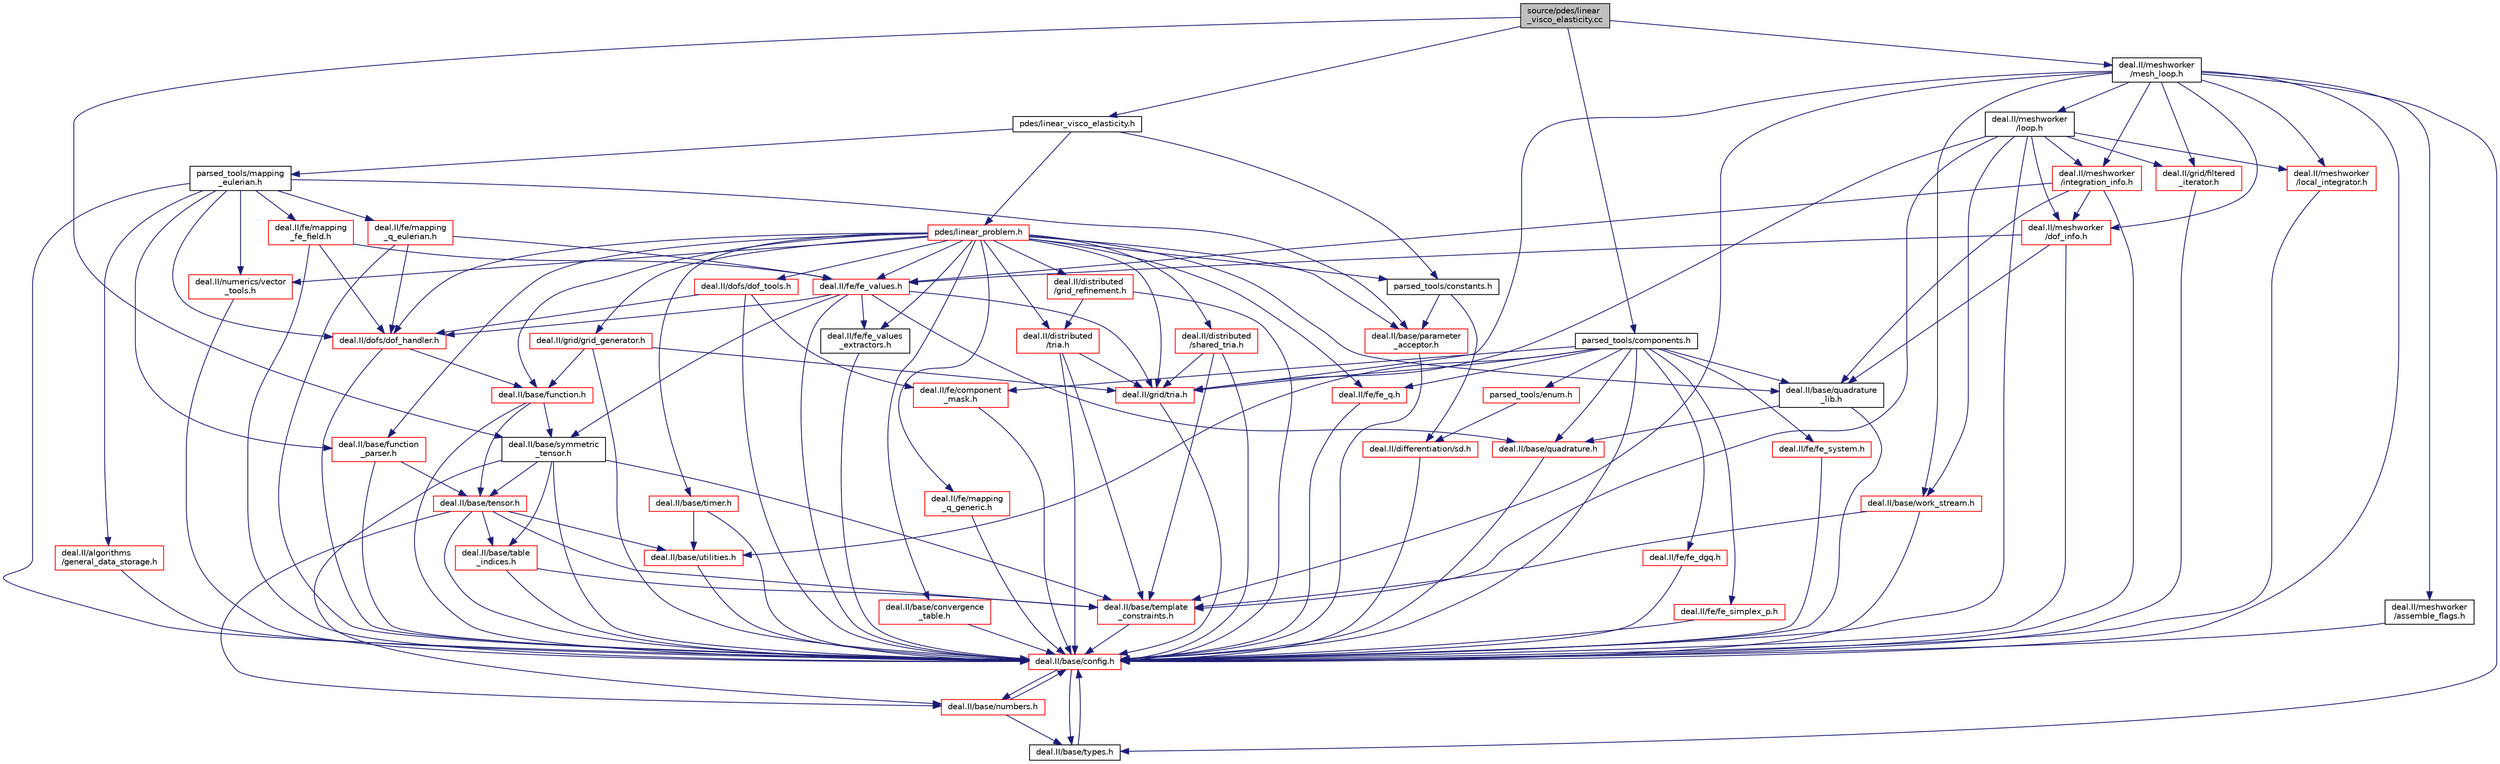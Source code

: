 digraph "source/pdes/linear_visco_elasticity.cc"
{
 // LATEX_PDF_SIZE
  bgcolor="transparent";
  edge [fontname="Helvetica",fontsize="10",labelfontname="Helvetica",labelfontsize="10"];
  node [fontname="Helvetica",fontsize="10",shape=record];
  Node1 [label="source/pdes/linear\l_visco_elasticity.cc",height=0.2,width=0.4,color="black", fillcolor="grey75", style="filled", fontcolor="black",tooltip=" "];
  Node1 -> Node2 [color="midnightblue",fontsize="10",style="solid",fontname="Helvetica"];
  Node2 [label="pdes/linear_visco_elasticity.h",height=0.2,width=0.4,color="black",URL="$linear__visco__elasticity_8h.html",tooltip=" "];
  Node2 -> Node3 [color="midnightblue",fontsize="10",style="solid",fontname="Helvetica"];
  Node3 [label="parsed_tools/constants.h",height=0.2,width=0.4,color="black",URL="$constants_8h.html",tooltip=" "];
  Node3 -> Node4 [color="midnightblue",fontsize="10",style="solid",fontname="Helvetica"];
  Node4 [label="deal.II/base/parameter\l_acceptor.h",height=0.2,width=0.4,color="red",URL="/__w/fsi-suite/fsi-suite/deal.tag$parameter__acceptor_8h.html",tooltip=" "];
  Node4 -> Node5 [color="midnightblue",fontsize="10",style="solid",fontname="Helvetica"];
  Node5 [label="deal.II/base/config.h",height=0.2,width=0.4,color="red",URL="/__w/fsi-suite/fsi-suite/deal.tag$config_8h.html",tooltip=" "];
  Node5 -> Node11 [color="midnightblue",fontsize="10",style="solid",fontname="Helvetica"];
  Node11 [label="deal.II/base/numbers.h",height=0.2,width=0.4,color="red",URL="/__w/fsi-suite/fsi-suite/deal.tag$numbers_8h.html",tooltip=" "];
  Node11 -> Node5 [color="midnightblue",fontsize="10",style="solid",fontname="Helvetica"];
  Node11 -> Node12 [color="midnightblue",fontsize="10",style="solid",fontname="Helvetica"];
  Node12 [label="deal.II/base/types.h",height=0.2,width=0.4,color="black",URL="/__w/fsi-suite/fsi-suite/deal.tag$types_8h.html",tooltip=" "];
  Node12 -> Node5 [color="midnightblue",fontsize="10",style="solid",fontname="Helvetica"];
  Node5 -> Node12 [color="midnightblue",fontsize="10",style="solid",fontname="Helvetica"];
  Node3 -> Node34 [color="midnightblue",fontsize="10",style="solid",fontname="Helvetica"];
  Node34 [label="deal.II/differentiation/sd.h",height=0.2,width=0.4,color="red",URL="/__w/fsi-suite/fsi-suite/deal.tag$sd_8h.html",tooltip=" "];
  Node34 -> Node5 [color="midnightblue",fontsize="10",style="solid",fontname="Helvetica"];
  Node2 -> Node45 [color="midnightblue",fontsize="10",style="solid",fontname="Helvetica"];
  Node45 [label="parsed_tools/mapping\l_eulerian.h",height=0.2,width=0.4,color="black",URL="$mapping__eulerian_8h.html",tooltip=" "];
  Node45 -> Node5 [color="midnightblue",fontsize="10",style="solid",fontname="Helvetica"];
  Node45 -> Node46 [color="midnightblue",fontsize="10",style="solid",fontname="Helvetica"];
  Node46 [label="deal.II/algorithms\l/general_data_storage.h",height=0.2,width=0.4,color="red",URL="/__w/fsi-suite/fsi-suite/deal.tag$general__data__storage_8h.html",tooltip=" "];
  Node46 -> Node5 [color="midnightblue",fontsize="10",style="solid",fontname="Helvetica"];
  Node45 -> Node47 [color="midnightblue",fontsize="10",style="solid",fontname="Helvetica"];
  Node47 [label="deal.II/base/function\l_parser.h",height=0.2,width=0.4,color="red",URL="/__w/fsi-suite/fsi-suite/deal.tag$function__parser_8h.html",tooltip=" "];
  Node47 -> Node5 [color="midnightblue",fontsize="10",style="solid",fontname="Helvetica"];
  Node47 -> Node17 [color="midnightblue",fontsize="10",style="solid",fontname="Helvetica"];
  Node17 [label="deal.II/base/tensor.h",height=0.2,width=0.4,color="red",URL="/__w/fsi-suite/fsi-suite/deal.tag$tensor_8h.html",tooltip=" "];
  Node17 -> Node5 [color="midnightblue",fontsize="10",style="solid",fontname="Helvetica"];
  Node17 -> Node11 [color="midnightblue",fontsize="10",style="solid",fontname="Helvetica"];
  Node17 -> Node14 [color="midnightblue",fontsize="10",style="solid",fontname="Helvetica"];
  Node14 [label="deal.II/base/table\l_indices.h",height=0.2,width=0.4,color="red",URL="/__w/fsi-suite/fsi-suite/deal.tag$table__indices_8h.html",tooltip=" "];
  Node14 -> Node5 [color="midnightblue",fontsize="10",style="solid",fontname="Helvetica"];
  Node14 -> Node15 [color="midnightblue",fontsize="10",style="solid",fontname="Helvetica"];
  Node15 [label="deal.II/base/template\l_constraints.h",height=0.2,width=0.4,color="red",URL="/__w/fsi-suite/fsi-suite/deal.tag$template__constraints_8h.html",tooltip=" "];
  Node15 -> Node5 [color="midnightblue",fontsize="10",style="solid",fontname="Helvetica"];
  Node17 -> Node15 [color="midnightblue",fontsize="10",style="solid",fontname="Helvetica"];
  Node17 -> Node19 [color="midnightblue",fontsize="10",style="solid",fontname="Helvetica"];
  Node19 [label="deal.II/base/utilities.h",height=0.2,width=0.4,color="red",URL="/__w/fsi-suite/fsi-suite/deal.tag$include_2deal_8II_2base_2utilities_8h.html",tooltip=" "];
  Node19 -> Node5 [color="midnightblue",fontsize="10",style="solid",fontname="Helvetica"];
  Node45 -> Node4 [color="midnightblue",fontsize="10",style="solid",fontname="Helvetica"];
  Node45 -> Node52 [color="midnightblue",fontsize="10",style="solid",fontname="Helvetica"];
  Node52 [label="deal.II/dofs/dof_handler.h",height=0.2,width=0.4,color="red",URL="/__w/fsi-suite/fsi-suite/deal.tag$dofs_2dof__handler_8h.html",tooltip=" "];
  Node52 -> Node5 [color="midnightblue",fontsize="10",style="solid",fontname="Helvetica"];
  Node52 -> Node50 [color="midnightblue",fontsize="10",style="solid",fontname="Helvetica"];
  Node50 [label="deal.II/base/function.h",height=0.2,width=0.4,color="red",URL="/__w/fsi-suite/fsi-suite/deal.tag$function_8h.html",tooltip=" "];
  Node50 -> Node5 [color="midnightblue",fontsize="10",style="solid",fontname="Helvetica"];
  Node50 -> Node10 [color="midnightblue",fontsize="10",style="solid",fontname="Helvetica"];
  Node10 [label="deal.II/base/symmetric\l_tensor.h",height=0.2,width=0.4,color="black",URL="/__w/fsi-suite/fsi-suite/deal.tag$symmetric__tensor_8h.html",tooltip=" "];
  Node10 -> Node5 [color="midnightblue",fontsize="10",style="solid",fontname="Helvetica"];
  Node10 -> Node11 [color="midnightblue",fontsize="10",style="solid",fontname="Helvetica"];
  Node10 -> Node14 [color="midnightblue",fontsize="10",style="solid",fontname="Helvetica"];
  Node10 -> Node15 [color="midnightblue",fontsize="10",style="solid",fontname="Helvetica"];
  Node10 -> Node17 [color="midnightblue",fontsize="10",style="solid",fontname="Helvetica"];
  Node50 -> Node17 [color="midnightblue",fontsize="10",style="solid",fontname="Helvetica"];
  Node45 -> Node109 [color="midnightblue",fontsize="10",style="solid",fontname="Helvetica"];
  Node109 [label="deal.II/fe/mapping\l_fe_field.h",height=0.2,width=0.4,color="red",URL="/__w/fsi-suite/fsi-suite/deal.tag$mapping__fe__field_8h.html",tooltip=" "];
  Node109 -> Node5 [color="midnightblue",fontsize="10",style="solid",fontname="Helvetica"];
  Node109 -> Node52 [color="midnightblue",fontsize="10",style="solid",fontname="Helvetica"];
  Node109 -> Node111 [color="midnightblue",fontsize="10",style="solid",fontname="Helvetica"];
  Node111 [label="deal.II/fe/fe_values.h",height=0.2,width=0.4,color="red",URL="/__w/fsi-suite/fsi-suite/deal.tag$fe_2fe__values_8h.html",tooltip=" "];
  Node111 -> Node5 [color="midnightblue",fontsize="10",style="solid",fontname="Helvetica"];
  Node111 -> Node103 [color="midnightblue",fontsize="10",style="solid",fontname="Helvetica"];
  Node103 [label="deal.II/base/quadrature.h",height=0.2,width=0.4,color="red",URL="/__w/fsi-suite/fsi-suite/deal.tag$include_2deal_8II_2base_2quadrature_8h.html",tooltip=" "];
  Node103 -> Node5 [color="midnightblue",fontsize="10",style="solid",fontname="Helvetica"];
  Node111 -> Node10 [color="midnightblue",fontsize="10",style="solid",fontname="Helvetica"];
  Node111 -> Node52 [color="midnightblue",fontsize="10",style="solid",fontname="Helvetica"];
  Node111 -> Node100 [color="midnightblue",fontsize="10",style="solid",fontname="Helvetica"];
  Node100 [label="deal.II/fe/fe_values\l_extractors.h",height=0.2,width=0.4,color="black",URL="/__w/fsi-suite/fsi-suite/deal.tag$fe__values__extractors_8h.html",tooltip=" "];
  Node100 -> Node5 [color="midnightblue",fontsize="10",style="solid",fontname="Helvetica"];
  Node111 -> Node65 [color="midnightblue",fontsize="10",style="solid",fontname="Helvetica"];
  Node65 [label="deal.II/grid/tria.h",height=0.2,width=0.4,color="red",URL="/__w/fsi-suite/fsi-suite/deal.tag$grid_2tria_8h.html",tooltip=" "];
  Node65 -> Node5 [color="midnightblue",fontsize="10",style="solid",fontname="Helvetica"];
  Node45 -> Node114 [color="midnightblue",fontsize="10",style="solid",fontname="Helvetica"];
  Node114 [label="deal.II/fe/mapping\l_q_eulerian.h",height=0.2,width=0.4,color="red",URL="/__w/fsi-suite/fsi-suite/deal.tag$mapping__q__eulerian_8h.html",tooltip=" "];
  Node114 -> Node5 [color="midnightblue",fontsize="10",style="solid",fontname="Helvetica"];
  Node114 -> Node52 [color="midnightblue",fontsize="10",style="solid",fontname="Helvetica"];
  Node114 -> Node111 [color="midnightblue",fontsize="10",style="solid",fontname="Helvetica"];
  Node45 -> Node121 [color="midnightblue",fontsize="10",style="solid",fontname="Helvetica"];
  Node121 [label="deal.II/numerics/vector\l_tools.h",height=0.2,width=0.4,color="red",URL="/__w/fsi-suite/fsi-suite/deal.tag$vector__tools_8h.html",tooltip=" "];
  Node121 -> Node5 [color="midnightblue",fontsize="10",style="solid",fontname="Helvetica"];
  Node2 -> Node141 [color="midnightblue",fontsize="10",style="solid",fontname="Helvetica"];
  Node141 [label="pdes/linear_problem.h",height=0.2,width=0.4,color="red",URL="$linear__problem_8h.html",tooltip=" "];
  Node141 -> Node142 [color="midnightblue",fontsize="10",style="solid",fontname="Helvetica"];
  Node142 [label="deal.II/base/convergence\l_table.h",height=0.2,width=0.4,color="red",URL="/__w/fsi-suite/fsi-suite/deal.tag$convergence__table_8h.html",tooltip=" "];
  Node142 -> Node5 [color="midnightblue",fontsize="10",style="solid",fontname="Helvetica"];
  Node141 -> Node50 [color="midnightblue",fontsize="10",style="solid",fontname="Helvetica"];
  Node141 -> Node47 [color="midnightblue",fontsize="10",style="solid",fontname="Helvetica"];
  Node141 -> Node4 [color="midnightblue",fontsize="10",style="solid",fontname="Helvetica"];
  Node141 -> Node117 [color="midnightblue",fontsize="10",style="solid",fontname="Helvetica"];
  Node117 [label="deal.II/base/quadrature\l_lib.h",height=0.2,width=0.4,color="black",URL="/__w/fsi-suite/fsi-suite/deal.tag$quadrature__lib_8h.html",tooltip=" "];
  Node117 -> Node5 [color="midnightblue",fontsize="10",style="solid",fontname="Helvetica"];
  Node117 -> Node103 [color="midnightblue",fontsize="10",style="solid",fontname="Helvetica"];
  Node141 -> Node145 [color="midnightblue",fontsize="10",style="solid",fontname="Helvetica"];
  Node145 [label="deal.II/base/timer.h",height=0.2,width=0.4,color="red",URL="/__w/fsi-suite/fsi-suite/deal.tag$timer_8h.html",tooltip=" "];
  Node145 -> Node5 [color="midnightblue",fontsize="10",style="solid",fontname="Helvetica"];
  Node145 -> Node19 [color="midnightblue",fontsize="10",style="solid",fontname="Helvetica"];
  Node141 -> Node147 [color="midnightblue",fontsize="10",style="solid",fontname="Helvetica"];
  Node147 [label="deal.II/distributed\l/grid_refinement.h",height=0.2,width=0.4,color="red",URL="/__w/fsi-suite/fsi-suite/deal.tag$distributed_2grid__refinement_8h.html",tooltip=" "];
  Node147 -> Node5 [color="midnightblue",fontsize="10",style="solid",fontname="Helvetica"];
  Node147 -> Node148 [color="midnightblue",fontsize="10",style="solid",fontname="Helvetica"];
  Node148 [label="deal.II/distributed\l/tria.h",height=0.2,width=0.4,color="red",URL="/__w/fsi-suite/fsi-suite/deal.tag$distributed_2tria_8h.html",tooltip=" "];
  Node148 -> Node5 [color="midnightblue",fontsize="10",style="solid",fontname="Helvetica"];
  Node148 -> Node15 [color="midnightblue",fontsize="10",style="solid",fontname="Helvetica"];
  Node148 -> Node65 [color="midnightblue",fontsize="10",style="solid",fontname="Helvetica"];
  Node141 -> Node149 [color="midnightblue",fontsize="10",style="solid",fontname="Helvetica"];
  Node149 [label="deal.II/distributed\l/shared_tria.h",height=0.2,width=0.4,color="red",URL="/__w/fsi-suite/fsi-suite/deal.tag$shared__tria_8h.html",tooltip=" "];
  Node149 -> Node5 [color="midnightblue",fontsize="10",style="solid",fontname="Helvetica"];
  Node149 -> Node15 [color="midnightblue",fontsize="10",style="solid",fontname="Helvetica"];
  Node149 -> Node65 [color="midnightblue",fontsize="10",style="solid",fontname="Helvetica"];
  Node141 -> Node148 [color="midnightblue",fontsize="10",style="solid",fontname="Helvetica"];
  Node141 -> Node52 [color="midnightblue",fontsize="10",style="solid",fontname="Helvetica"];
  Node141 -> Node150 [color="midnightblue",fontsize="10",style="solid",fontname="Helvetica"];
  Node150 [label="deal.II/dofs/dof_tools.h",height=0.2,width=0.4,color="red",URL="/__w/fsi-suite/fsi-suite/deal.tag$dof__tools_8h.html",tooltip=" "];
  Node150 -> Node5 [color="midnightblue",fontsize="10",style="solid",fontname="Helvetica"];
  Node150 -> Node52 [color="midnightblue",fontsize="10",style="solid",fontname="Helvetica"];
  Node150 -> Node32 [color="midnightblue",fontsize="10",style="solid",fontname="Helvetica"];
  Node32 [label="deal.II/fe/component\l_mask.h",height=0.2,width=0.4,color="red",URL="/__w/fsi-suite/fsi-suite/deal.tag$component__mask_8h.html",tooltip=" "];
  Node32 -> Node5 [color="midnightblue",fontsize="10",style="solid",fontname="Helvetica"];
  Node141 -> Node157 [color="midnightblue",fontsize="10",style="solid",fontname="Helvetica"];
  Node157 [label="deal.II/fe/fe_q.h",height=0.2,width=0.4,color="red",URL="/__w/fsi-suite/fsi-suite/deal.tag$fe__q_8h.html",tooltip=" "];
  Node157 -> Node5 [color="midnightblue",fontsize="10",style="solid",fontname="Helvetica"];
  Node141 -> Node111 [color="midnightblue",fontsize="10",style="solid",fontname="Helvetica"];
  Node141 -> Node100 [color="midnightblue",fontsize="10",style="solid",fontname="Helvetica"];
  Node141 -> Node162 [color="midnightblue",fontsize="10",style="solid",fontname="Helvetica"];
  Node162 [label="deal.II/fe/mapping\l_q_generic.h",height=0.2,width=0.4,color="red",URL="/__w/fsi-suite/fsi-suite/deal.tag$mapping__q__generic_8h.html",tooltip=" "];
  Node162 -> Node5 [color="midnightblue",fontsize="10",style="solid",fontname="Helvetica"];
  Node141 -> Node163 [color="midnightblue",fontsize="10",style="solid",fontname="Helvetica"];
  Node163 [label="deal.II/grid/grid_generator.h",height=0.2,width=0.4,color="red",URL="/__w/fsi-suite/fsi-suite/deal.tag$grid__generator_8h.html",tooltip=" "];
  Node163 -> Node5 [color="midnightblue",fontsize="10",style="solid",fontname="Helvetica"];
  Node163 -> Node50 [color="midnightblue",fontsize="10",style="solid",fontname="Helvetica"];
  Node163 -> Node65 [color="midnightblue",fontsize="10",style="solid",fontname="Helvetica"];
  Node141 -> Node65 [color="midnightblue",fontsize="10",style="solid",fontname="Helvetica"];
  Node141 -> Node121 [color="midnightblue",fontsize="10",style="solid",fontname="Helvetica"];
  Node141 -> Node3 [color="midnightblue",fontsize="10",style="solid",fontname="Helvetica"];
  Node1 -> Node10 [color="midnightblue",fontsize="10",style="solid",fontname="Helvetica"];
  Node1 -> Node277 [color="midnightblue",fontsize="10",style="solid",fontname="Helvetica"];
  Node277 [label="deal.II/meshworker\l/mesh_loop.h",height=0.2,width=0.4,color="black",URL="/__w/fsi-suite/fsi-suite/deal.tag$mesh__loop_8h.html",tooltip=" "];
  Node277 -> Node5 [color="midnightblue",fontsize="10",style="solid",fontname="Helvetica"];
  Node277 -> Node15 [color="midnightblue",fontsize="10",style="solid",fontname="Helvetica"];
  Node277 -> Node12 [color="midnightblue",fontsize="10",style="solid",fontname="Helvetica"];
  Node277 -> Node278 [color="midnightblue",fontsize="10",style="solid",fontname="Helvetica"];
  Node278 [label="deal.II/base/work_stream.h",height=0.2,width=0.4,color="red",URL="/__w/fsi-suite/fsi-suite/deal.tag$work__stream_8h.html",tooltip=" "];
  Node278 -> Node5 [color="midnightblue",fontsize="10",style="solid",fontname="Helvetica"];
  Node278 -> Node15 [color="midnightblue",fontsize="10",style="solid",fontname="Helvetica"];
  Node277 -> Node214 [color="midnightblue",fontsize="10",style="solid",fontname="Helvetica"];
  Node214 [label="deal.II/grid/filtered\l_iterator.h",height=0.2,width=0.4,color="red",URL="/__w/fsi-suite/fsi-suite/deal.tag$filtered__iterator_8h.html",tooltip=" "];
  Node214 -> Node5 [color="midnightblue",fontsize="10",style="solid",fontname="Helvetica"];
  Node277 -> Node65 [color="midnightblue",fontsize="10",style="solid",fontname="Helvetica"];
  Node277 -> Node280 [color="midnightblue",fontsize="10",style="solid",fontname="Helvetica"];
  Node280 [label="deal.II/meshworker\l/assemble_flags.h",height=0.2,width=0.4,color="black",URL="/__w/fsi-suite/fsi-suite/deal.tag$assemble__flags_8h.html",tooltip=" "];
  Node280 -> Node5 [color="midnightblue",fontsize="10",style="solid",fontname="Helvetica"];
  Node277 -> Node281 [color="midnightblue",fontsize="10",style="solid",fontname="Helvetica"];
  Node281 [label="deal.II/meshworker\l/dof_info.h",height=0.2,width=0.4,color="red",URL="/__w/fsi-suite/fsi-suite/deal.tag$meshworker_2dof__info_8h.html",tooltip=" "];
  Node281 -> Node5 [color="midnightblue",fontsize="10",style="solid",fontname="Helvetica"];
  Node281 -> Node117 [color="midnightblue",fontsize="10",style="solid",fontname="Helvetica"];
  Node281 -> Node111 [color="midnightblue",fontsize="10",style="solid",fontname="Helvetica"];
  Node277 -> Node287 [color="midnightblue",fontsize="10",style="solid",fontname="Helvetica"];
  Node287 [label="deal.II/meshworker\l/integration_info.h",height=0.2,width=0.4,color="red",URL="/__w/fsi-suite/fsi-suite/deal.tag$integration__info_8h.html",tooltip=" "];
  Node287 -> Node5 [color="midnightblue",fontsize="10",style="solid",fontname="Helvetica"];
  Node287 -> Node117 [color="midnightblue",fontsize="10",style="solid",fontname="Helvetica"];
  Node287 -> Node111 [color="midnightblue",fontsize="10",style="solid",fontname="Helvetica"];
  Node287 -> Node281 [color="midnightblue",fontsize="10",style="solid",fontname="Helvetica"];
  Node277 -> Node288 [color="midnightblue",fontsize="10",style="solid",fontname="Helvetica"];
  Node288 [label="deal.II/meshworker\l/local_integrator.h",height=0.2,width=0.4,color="red",URL="/__w/fsi-suite/fsi-suite/deal.tag$local__integrator_8h.html",tooltip=" "];
  Node288 -> Node5 [color="midnightblue",fontsize="10",style="solid",fontname="Helvetica"];
  Node277 -> Node289 [color="midnightblue",fontsize="10",style="solid",fontname="Helvetica"];
  Node289 [label="deal.II/meshworker\l/loop.h",height=0.2,width=0.4,color="black",URL="/__w/fsi-suite/fsi-suite/deal.tag$loop_8h.html",tooltip=" "];
  Node289 -> Node5 [color="midnightblue",fontsize="10",style="solid",fontname="Helvetica"];
  Node289 -> Node15 [color="midnightblue",fontsize="10",style="solid",fontname="Helvetica"];
  Node289 -> Node278 [color="midnightblue",fontsize="10",style="solid",fontname="Helvetica"];
  Node289 -> Node214 [color="midnightblue",fontsize="10",style="solid",fontname="Helvetica"];
  Node289 -> Node65 [color="midnightblue",fontsize="10",style="solid",fontname="Helvetica"];
  Node289 -> Node281 [color="midnightblue",fontsize="10",style="solid",fontname="Helvetica"];
  Node289 -> Node287 [color="midnightblue",fontsize="10",style="solid",fontname="Helvetica"];
  Node289 -> Node288 [color="midnightblue",fontsize="10",style="solid",fontname="Helvetica"];
  Node1 -> Node247 [color="midnightblue",fontsize="10",style="solid",fontname="Helvetica"];
  Node247 [label="parsed_tools/components.h",height=0.2,width=0.4,color="black",URL="$components_8h.html",tooltip=" "];
  Node247 -> Node5 [color="midnightblue",fontsize="10",style="solid",fontname="Helvetica"];
  Node247 -> Node103 [color="midnightblue",fontsize="10",style="solid",fontname="Helvetica"];
  Node247 -> Node117 [color="midnightblue",fontsize="10",style="solid",fontname="Helvetica"];
  Node247 -> Node19 [color="midnightblue",fontsize="10",style="solid",fontname="Helvetica"];
  Node247 -> Node32 [color="midnightblue",fontsize="10",style="solid",fontname="Helvetica"];
  Node247 -> Node248 [color="midnightblue",fontsize="10",style="solid",fontname="Helvetica"];
  Node248 [label="deal.II/fe/fe_dgq.h",height=0.2,width=0.4,color="red",URL="/__w/fsi-suite/fsi-suite/deal.tag$fe__dgq_8h.html",tooltip=" "];
  Node248 -> Node5 [color="midnightblue",fontsize="10",style="solid",fontname="Helvetica"];
  Node247 -> Node157 [color="midnightblue",fontsize="10",style="solid",fontname="Helvetica"];
  Node247 -> Node249 [color="midnightblue",fontsize="10",style="solid",fontname="Helvetica"];
  Node249 [label="deal.II/fe/fe_simplex_p.h",height=0.2,width=0.4,color="red",URL="/__w/fsi-suite/fsi-suite/deal.tag$fe__simplex__p_8h.html",tooltip=" "];
  Node249 -> Node5 [color="midnightblue",fontsize="10",style="solid",fontname="Helvetica"];
  Node247 -> Node251 [color="midnightblue",fontsize="10",style="solid",fontname="Helvetica"];
  Node251 [label="deal.II/fe/fe_system.h",height=0.2,width=0.4,color="red",URL="/__w/fsi-suite/fsi-suite/deal.tag$fe__system_8h.html",tooltip=" "];
  Node251 -> Node5 [color="midnightblue",fontsize="10",style="solid",fontname="Helvetica"];
  Node247 -> Node65 [color="midnightblue",fontsize="10",style="solid",fontname="Helvetica"];
  Node247 -> Node253 [color="midnightblue",fontsize="10",style="solid",fontname="Helvetica"];
  Node253 [label="parsed_tools/enum.h",height=0.2,width=0.4,color="red",URL="$enum_8h.html",tooltip=" "];
  Node253 -> Node34 [color="midnightblue",fontsize="10",style="solid",fontname="Helvetica"];
}
